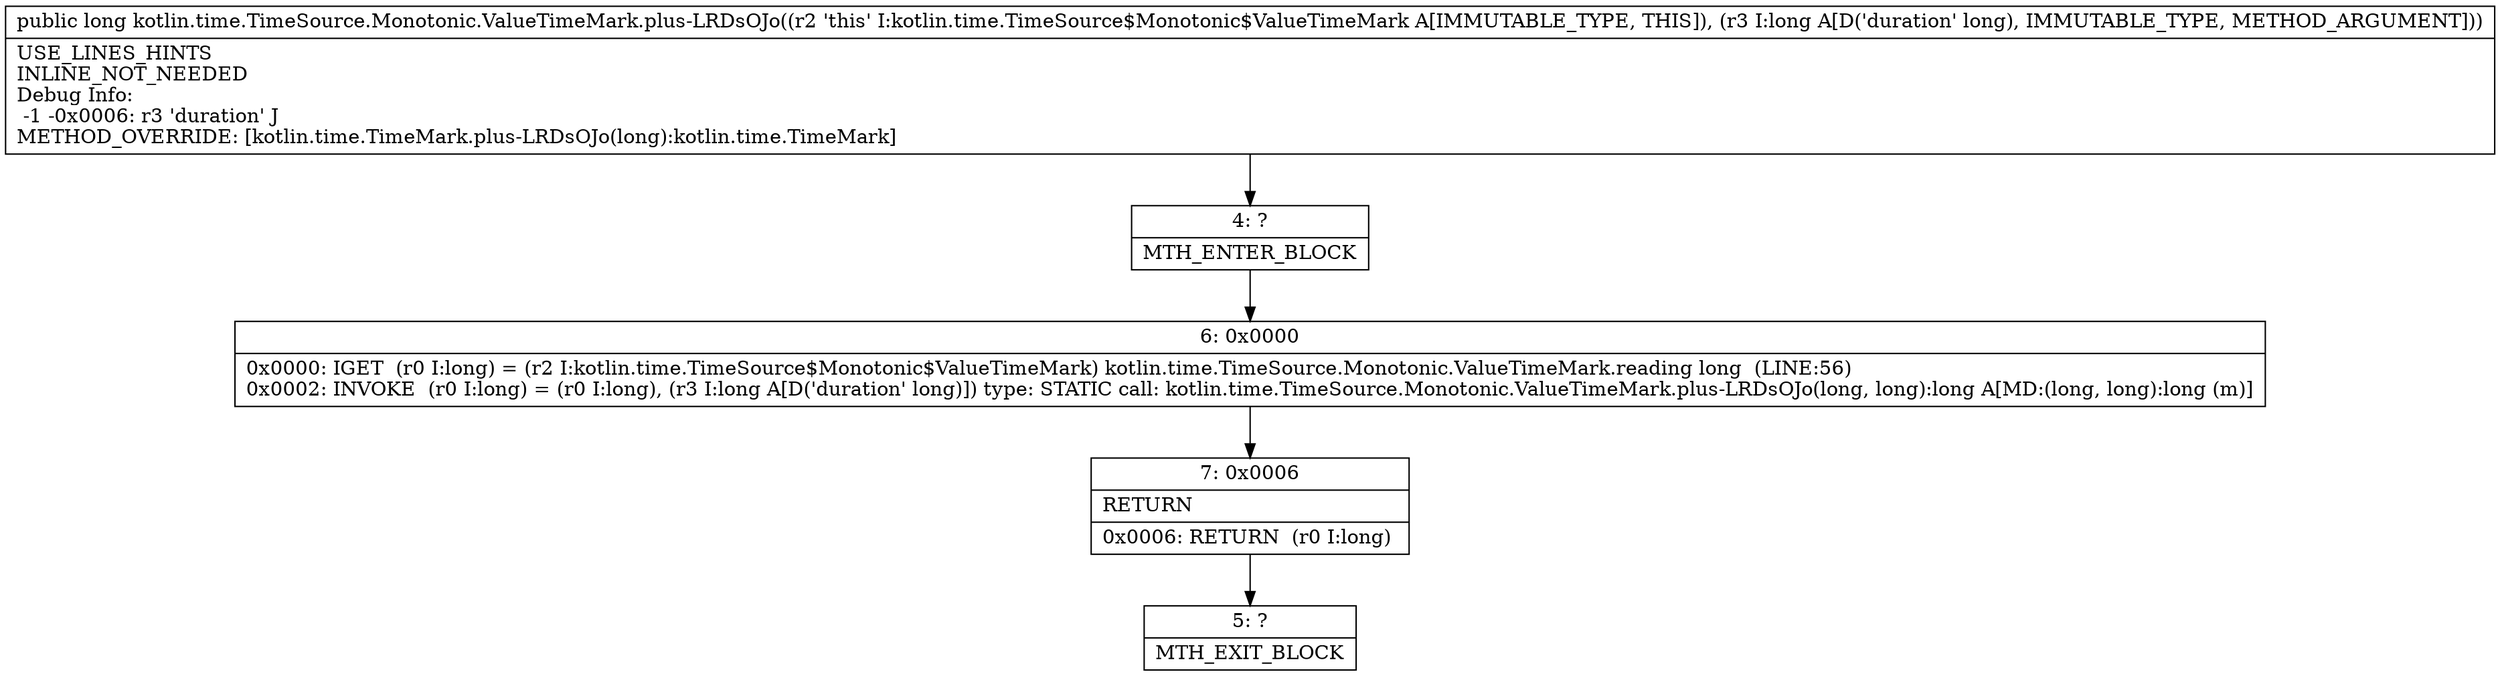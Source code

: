 digraph "CFG forkotlin.time.TimeSource.Monotonic.ValueTimeMark.plus\-LRDsOJo(J)J" {
Node_4 [shape=record,label="{4\:\ ?|MTH_ENTER_BLOCK\l}"];
Node_6 [shape=record,label="{6\:\ 0x0000|0x0000: IGET  (r0 I:long) = (r2 I:kotlin.time.TimeSource$Monotonic$ValueTimeMark) kotlin.time.TimeSource.Monotonic.ValueTimeMark.reading long  (LINE:56)\l0x0002: INVOKE  (r0 I:long) = (r0 I:long), (r3 I:long A[D('duration' long)]) type: STATIC call: kotlin.time.TimeSource.Monotonic.ValueTimeMark.plus\-LRDsOJo(long, long):long A[MD:(long, long):long (m)]\l}"];
Node_7 [shape=record,label="{7\:\ 0x0006|RETURN\l|0x0006: RETURN  (r0 I:long) \l}"];
Node_5 [shape=record,label="{5\:\ ?|MTH_EXIT_BLOCK\l}"];
MethodNode[shape=record,label="{public long kotlin.time.TimeSource.Monotonic.ValueTimeMark.plus\-LRDsOJo((r2 'this' I:kotlin.time.TimeSource$Monotonic$ValueTimeMark A[IMMUTABLE_TYPE, THIS]), (r3 I:long A[D('duration' long), IMMUTABLE_TYPE, METHOD_ARGUMENT]))  | USE_LINES_HINTS\lINLINE_NOT_NEEDED\lDebug Info:\l  \-1 \-0x0006: r3 'duration' J\lMETHOD_OVERRIDE: [kotlin.time.TimeMark.plus\-LRDsOJo(long):kotlin.time.TimeMark]\l}"];
MethodNode -> Node_4;Node_4 -> Node_6;
Node_6 -> Node_7;
Node_7 -> Node_5;
}

